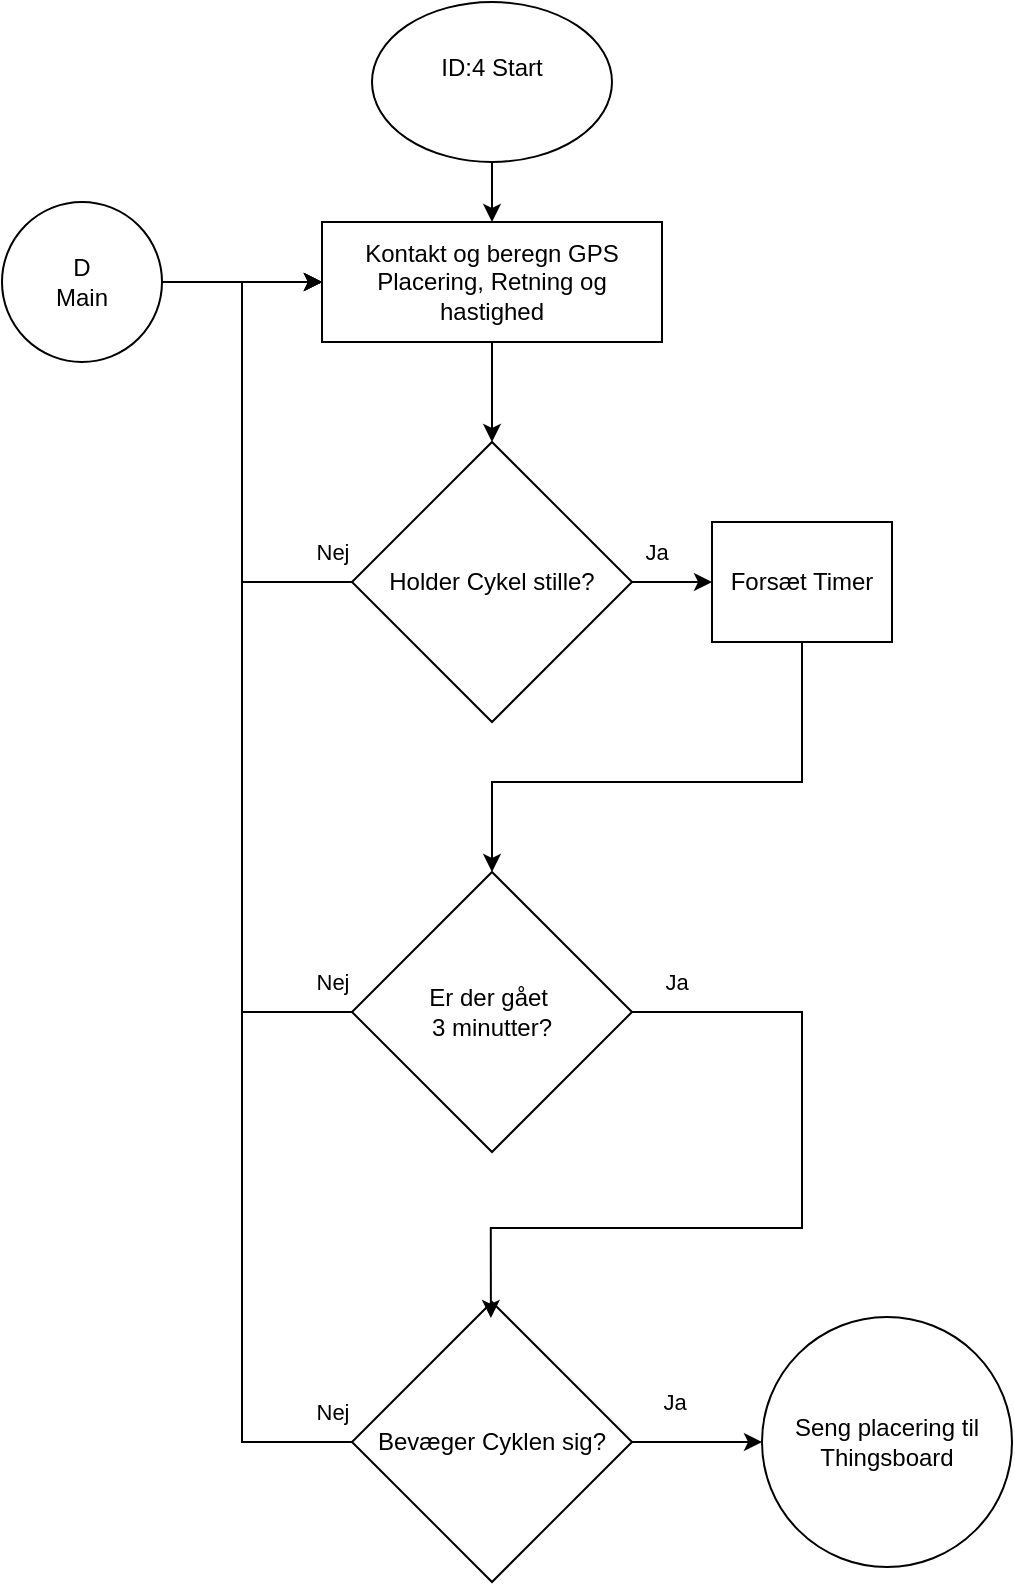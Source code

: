 <mxfile version="24.9.2">
  <diagram name="Side-1" id="5QCO7v8JLTxfKbGBEfMo">
    <mxGraphModel dx="1430" dy="857" grid="1" gridSize="10" guides="1" tooltips="1" connect="1" arrows="1" fold="1" page="1" pageScale="1" pageWidth="10" pageHeight="10" math="0" shadow="0">
      <root>
        <mxCell id="0" />
        <mxCell id="1" parent="0" />
        <mxCell id="Wkr9AaJUSfkDFXkvBabM-64" value="" style="edgeStyle=orthogonalEdgeStyle;rounded=0;orthogonalLoop=1;jettySize=auto;html=1;" edge="1" parent="1" source="Wkr9AaJUSfkDFXkvBabM-2" target="Wkr9AaJUSfkDFXkvBabM-9">
          <mxGeometry relative="1" as="geometry" />
        </mxCell>
        <mxCell id="Wkr9AaJUSfkDFXkvBabM-2" value="ID:4 Start&lt;div&gt;&lt;br&gt;&lt;/div&gt;" style="ellipse;whiteSpace=wrap;html=1;" vertex="1" parent="1">
          <mxGeometry x="345" y="130" width="120" height="80" as="geometry" />
        </mxCell>
        <mxCell id="Wkr9AaJUSfkDFXkvBabM-16" style="edgeStyle=orthogonalEdgeStyle;rounded=0;orthogonalLoop=1;jettySize=auto;html=1;entryX=0;entryY=0.5;entryDx=0;entryDy=0;" edge="1" parent="1" source="Wkr9AaJUSfkDFXkvBabM-4" target="Wkr9AaJUSfkDFXkvBabM-9">
          <mxGeometry relative="1" as="geometry" />
        </mxCell>
        <mxCell id="Wkr9AaJUSfkDFXkvBabM-4" value="&lt;span style=&quot;background-color: initial;&quot;&gt;D&lt;/span&gt;&lt;div&gt;&lt;span style=&quot;background-color: initial;&quot;&gt;Main&lt;/span&gt;&lt;/div&gt;" style="ellipse;whiteSpace=wrap;html=1;aspect=fixed;" vertex="1" parent="1">
          <mxGeometry x="160" y="230" width="80" height="80" as="geometry" />
        </mxCell>
        <mxCell id="Wkr9AaJUSfkDFXkvBabM-40" value="" style="edgeStyle=orthogonalEdgeStyle;rounded=0;orthogonalLoop=1;jettySize=auto;html=1;" edge="1" parent="1" source="Wkr9AaJUSfkDFXkvBabM-9" target="Wkr9AaJUSfkDFXkvBabM-39">
          <mxGeometry relative="1" as="geometry" />
        </mxCell>
        <mxCell id="Wkr9AaJUSfkDFXkvBabM-9" value="Kontakt og beregn GPS Placering, Retning og hastighed" style="rounded=0;whiteSpace=wrap;html=1;" vertex="1" parent="1">
          <mxGeometry x="320" y="240" width="170" height="60" as="geometry" />
        </mxCell>
        <mxCell id="Wkr9AaJUSfkDFXkvBabM-58" style="edgeStyle=orthogonalEdgeStyle;rounded=0;orthogonalLoop=1;jettySize=auto;html=1;entryX=0;entryY=0.5;entryDx=0;entryDy=0;" edge="1" parent="1" source="Wkr9AaJUSfkDFXkvBabM-17" target="Wkr9AaJUSfkDFXkvBabM-9">
          <mxGeometry relative="1" as="geometry">
            <Array as="points">
              <mxPoint x="280" y="635" />
              <mxPoint x="280" y="270" />
            </Array>
          </mxGeometry>
        </mxCell>
        <mxCell id="Wkr9AaJUSfkDFXkvBabM-59" value="Nej" style="edgeLabel;html=1;align=center;verticalAlign=middle;resizable=0;points=[];" vertex="1" connectable="0" parent="Wkr9AaJUSfkDFXkvBabM-58">
          <mxGeometry x="-0.852" y="1" relative="1" as="geometry">
            <mxPoint x="24" y="-16" as="offset" />
          </mxGeometry>
        </mxCell>
        <mxCell id="Wkr9AaJUSfkDFXkvBabM-17" value="Er der gået&amp;nbsp;&lt;div&gt;3 minutter?&lt;/div&gt;" style="rhombus;whiteSpace=wrap;html=1;" vertex="1" parent="1">
          <mxGeometry x="335" y="565" width="140" height="140" as="geometry" />
        </mxCell>
        <mxCell id="Wkr9AaJUSfkDFXkvBabM-57" style="edgeStyle=orthogonalEdgeStyle;rounded=0;orthogonalLoop=1;jettySize=auto;html=1;entryX=0.5;entryY=0;entryDx=0;entryDy=0;" edge="1" parent="1" source="Wkr9AaJUSfkDFXkvBabM-21" target="Wkr9AaJUSfkDFXkvBabM-17">
          <mxGeometry relative="1" as="geometry">
            <Array as="points">
              <mxPoint x="560" y="520" />
              <mxPoint x="405" y="520" />
            </Array>
          </mxGeometry>
        </mxCell>
        <mxCell id="Wkr9AaJUSfkDFXkvBabM-21" value="Forsæt Timer" style="rounded=0;whiteSpace=wrap;html=1;" vertex="1" parent="1">
          <mxGeometry x="515" y="390" width="90" height="60" as="geometry" />
        </mxCell>
        <mxCell id="Wkr9AaJUSfkDFXkvBabM-53" style="edgeStyle=orthogonalEdgeStyle;rounded=0;orthogonalLoop=1;jettySize=auto;html=1;entryX=0;entryY=0.5;entryDx=0;entryDy=0;" edge="1" parent="1" source="Wkr9AaJUSfkDFXkvBabM-26" target="Wkr9AaJUSfkDFXkvBabM-33">
          <mxGeometry relative="1" as="geometry" />
        </mxCell>
        <mxCell id="Wkr9AaJUSfkDFXkvBabM-54" value="Ja" style="edgeLabel;html=1;align=center;verticalAlign=middle;resizable=0;points=[];" vertex="1" connectable="0" parent="Wkr9AaJUSfkDFXkvBabM-53">
          <mxGeometry x="-0.41" y="4" relative="1" as="geometry">
            <mxPoint x="2" y="-16" as="offset" />
          </mxGeometry>
        </mxCell>
        <mxCell id="Wkr9AaJUSfkDFXkvBabM-62" style="edgeStyle=orthogonalEdgeStyle;rounded=0;orthogonalLoop=1;jettySize=auto;html=1;entryX=0;entryY=0.5;entryDx=0;entryDy=0;" edge="1" parent="1" source="Wkr9AaJUSfkDFXkvBabM-26" target="Wkr9AaJUSfkDFXkvBabM-9">
          <mxGeometry relative="1" as="geometry">
            <Array as="points">
              <mxPoint x="280" y="850" />
              <mxPoint x="280" y="270" />
            </Array>
          </mxGeometry>
        </mxCell>
        <mxCell id="Wkr9AaJUSfkDFXkvBabM-63" value="Nej" style="edgeLabel;html=1;align=center;verticalAlign=middle;resizable=0;points=[];" vertex="1" connectable="0" parent="Wkr9AaJUSfkDFXkvBabM-62">
          <mxGeometry x="-0.917" y="3" relative="1" as="geometry">
            <mxPoint x="18" y="-18" as="offset" />
          </mxGeometry>
        </mxCell>
        <mxCell id="Wkr9AaJUSfkDFXkvBabM-26" value="Bevæger Cyklen sig?" style="rhombus;whiteSpace=wrap;html=1;" vertex="1" parent="1">
          <mxGeometry x="335" y="780" width="140" height="140" as="geometry" />
        </mxCell>
        <mxCell id="Wkr9AaJUSfkDFXkvBabM-33" value="Seng placering til Thingsboard" style="ellipse;whiteSpace=wrap;html=1;aspect=fixed;" vertex="1" parent="1">
          <mxGeometry x="540" y="787.5" width="125" height="125" as="geometry" />
        </mxCell>
        <mxCell id="Wkr9AaJUSfkDFXkvBabM-41" style="edgeStyle=orthogonalEdgeStyle;rounded=0;orthogonalLoop=1;jettySize=auto;html=1;entryX=0;entryY=0.5;entryDx=0;entryDy=0;" edge="1" parent="1" source="Wkr9AaJUSfkDFXkvBabM-39" target="Wkr9AaJUSfkDFXkvBabM-9">
          <mxGeometry relative="1" as="geometry">
            <Array as="points">
              <mxPoint x="280" y="420" />
              <mxPoint x="280" y="270" />
            </Array>
          </mxGeometry>
        </mxCell>
        <mxCell id="Wkr9AaJUSfkDFXkvBabM-42" value="Nej" style="edgeLabel;html=1;align=center;verticalAlign=middle;resizable=0;points=[];" vertex="1" connectable="0" parent="Wkr9AaJUSfkDFXkvBabM-41">
          <mxGeometry x="-0.585" y="1" relative="1" as="geometry">
            <mxPoint x="41" y="-16" as="offset" />
          </mxGeometry>
        </mxCell>
        <mxCell id="Wkr9AaJUSfkDFXkvBabM-49" value="" style="edgeStyle=orthogonalEdgeStyle;rounded=0;orthogonalLoop=1;jettySize=auto;html=1;" edge="1" parent="1" source="Wkr9AaJUSfkDFXkvBabM-39" target="Wkr9AaJUSfkDFXkvBabM-21">
          <mxGeometry relative="1" as="geometry" />
        </mxCell>
        <mxCell id="Wkr9AaJUSfkDFXkvBabM-50" value="Ja" style="edgeLabel;html=1;align=center;verticalAlign=middle;resizable=0;points=[];" vertex="1" connectable="0" parent="Wkr9AaJUSfkDFXkvBabM-49">
          <mxGeometry x="0.111" y="-5" relative="1" as="geometry">
            <mxPoint x="-10" y="-20" as="offset" />
          </mxGeometry>
        </mxCell>
        <mxCell id="Wkr9AaJUSfkDFXkvBabM-39" value="Holder Cykel stille?" style="rhombus;whiteSpace=wrap;html=1;" vertex="1" parent="1">
          <mxGeometry x="335" y="350" width="140" height="140" as="geometry" />
        </mxCell>
        <mxCell id="Wkr9AaJUSfkDFXkvBabM-60" style="edgeStyle=orthogonalEdgeStyle;rounded=0;orthogonalLoop=1;jettySize=auto;html=1;entryX=0.496;entryY=0.057;entryDx=0;entryDy=0;entryPerimeter=0;" edge="1" parent="1" source="Wkr9AaJUSfkDFXkvBabM-17" target="Wkr9AaJUSfkDFXkvBabM-26">
          <mxGeometry relative="1" as="geometry">
            <Array as="points">
              <mxPoint x="560" y="635" />
              <mxPoint x="560" y="743" />
              <mxPoint x="404" y="743" />
            </Array>
          </mxGeometry>
        </mxCell>
        <mxCell id="Wkr9AaJUSfkDFXkvBabM-61" value="Ja" style="edgeLabel;html=1;align=center;verticalAlign=middle;resizable=0;points=[];" vertex="1" connectable="0" parent="Wkr9AaJUSfkDFXkvBabM-60">
          <mxGeometry x="-0.887" y="3" relative="1" as="geometry">
            <mxPoint y="-12" as="offset" />
          </mxGeometry>
        </mxCell>
      </root>
    </mxGraphModel>
  </diagram>
</mxfile>
